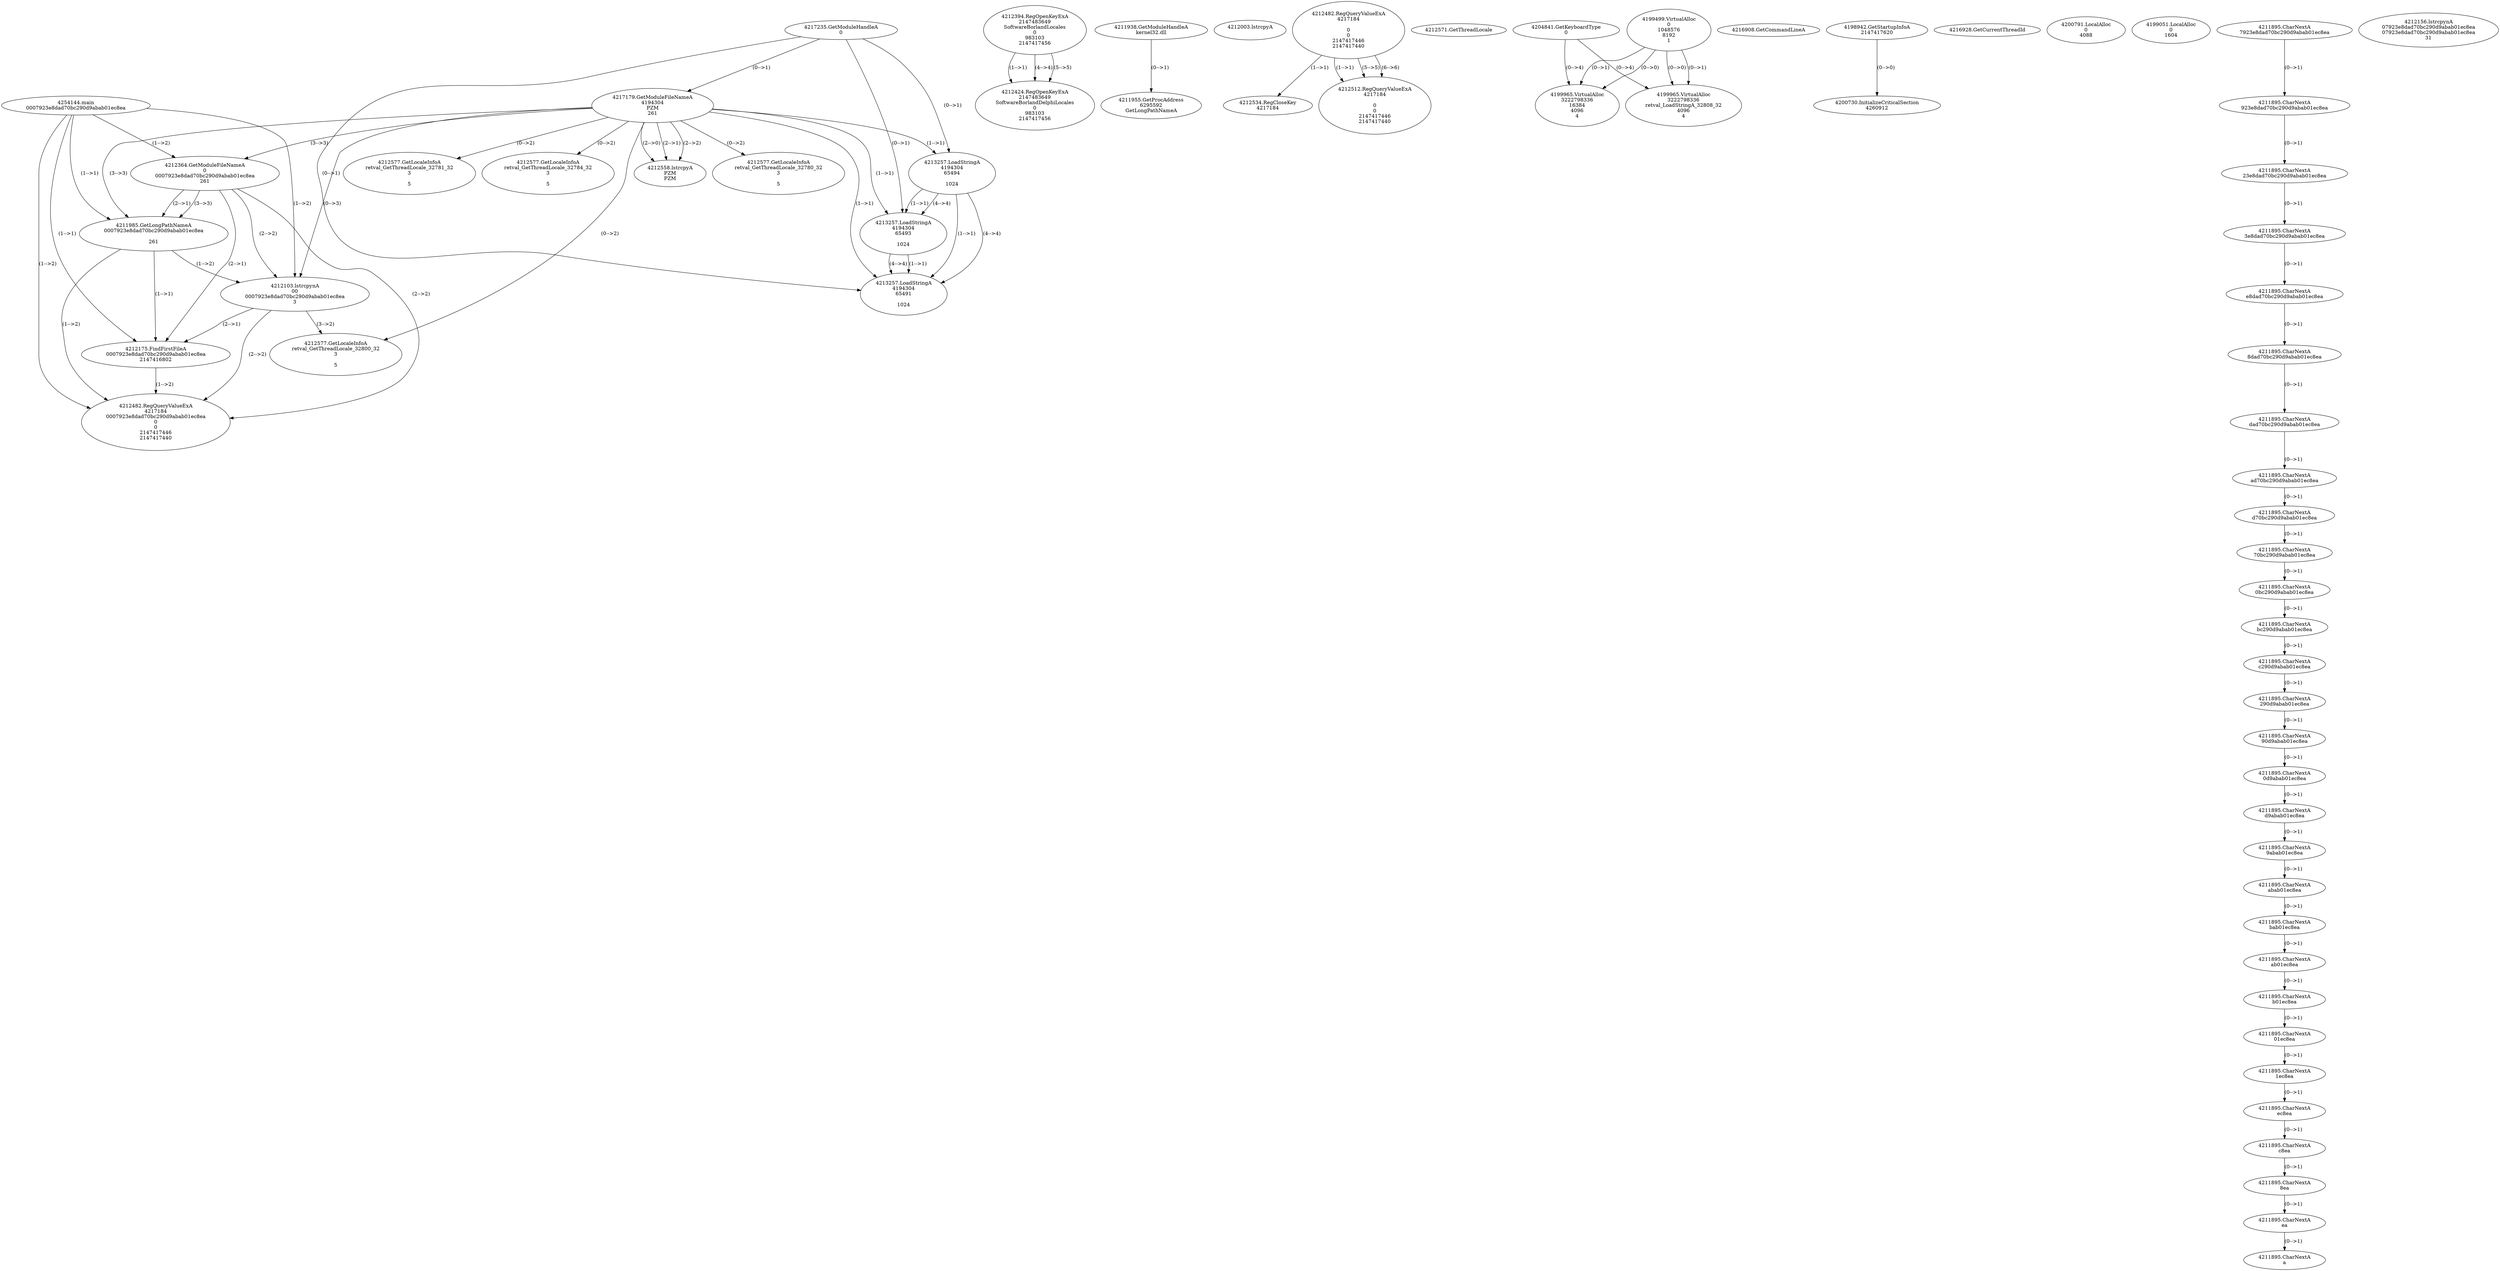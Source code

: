 // Global SCDG with merge call
digraph {
	0 [label="4254144.main
0007923e8dad70bc290d9abab01ec8ea"]
	1 [label="4217235.GetModuleHandleA
0"]
	2 [label="4217179.GetModuleFileNameA
4194304
PZM
261"]
	1 -> 2 [label="(0-->1)"]
	3 [label="4212364.GetModuleFileNameA
0
0007923e8dad70bc290d9abab01ec8ea
261"]
	0 -> 3 [label="(1-->2)"]
	2 -> 3 [label="(3-->3)"]
	4 [label="4212394.RegOpenKeyExA
2147483649
Software\Borland\Locales
0
983103
2147417456"]
	5 [label="4211938.GetModuleHandleA
kernel32.dll"]
	6 [label="4211955.GetProcAddress
6295592
GetLongPathNameA"]
	5 -> 6 [label="(0-->1)"]
	7 [label="4211985.GetLongPathNameA
0007923e8dad70bc290d9abab01ec8ea

261"]
	0 -> 7 [label="(1-->1)"]
	3 -> 7 [label="(2-->1)"]
	2 -> 7 [label="(3-->3)"]
	3 -> 7 [label="(3-->3)"]
	8 [label="4212003.lstrcpyA

"]
	9 [label="4212482.RegQueryValueExA
4217184

0
0
2147417446
2147417440"]
	10 [label="4212534.RegCloseKey
4217184"]
	9 -> 10 [label="(1-->1)"]
	11 [label="4212558.lstrcpyA
PZM
PZM"]
	2 -> 11 [label="(2-->1)"]
	2 -> 11 [label="(2-->2)"]
	2 -> 11 [label="(2-->0)"]
	12 [label="4212571.GetThreadLocale
"]
	13 [label="4212577.GetLocaleInfoA
retval_GetThreadLocale_32780_32
3

5"]
	2 -> 13 [label="(0-->2)"]
	14 [label="4204841.GetKeyboardType
0"]
	15 [label="4216908.GetCommandLineA
"]
	16 [label="4198942.GetStartupInfoA
2147417620"]
	17 [label="4216928.GetCurrentThreadId
"]
	18 [label="4213257.LoadStringA
4194304
65494

1024"]
	1 -> 18 [label="(0-->1)"]
	2 -> 18 [label="(1-->1)"]
	19 [label="4213257.LoadStringA
4194304
65493

1024"]
	1 -> 19 [label="(0-->1)"]
	2 -> 19 [label="(1-->1)"]
	18 -> 19 [label="(1-->1)"]
	18 -> 19 [label="(4-->4)"]
	20 [label="4200730.InitializeCriticalSection
4260912"]
	16 -> 20 [label="(0-->0)"]
	21 [label="4200791.LocalAlloc
0
4088"]
	22 [label="4199499.VirtualAlloc
0
1048576
8192
1"]
	23 [label="4199051.LocalAlloc
0
1604"]
	24 [label="4199965.VirtualAlloc
3222798336
retval_LoadStringA_32808_32
4096
4"]
	22 -> 24 [label="(0-->1)"]
	14 -> 24 [label="(0-->4)"]
	22 -> 24 [label="(0-->0)"]
	25 [label="4212512.RegQueryValueExA
4217184

0
0
2147417446
2147417440"]
	9 -> 25 [label="(1-->1)"]
	9 -> 25 [label="(5-->5)"]
	9 -> 25 [label="(6-->6)"]
	26 [label="4212577.GetLocaleInfoA
retval_GetThreadLocale_32781_32
3

5"]
	2 -> 26 [label="(0-->2)"]
	27 [label="4212424.RegOpenKeyExA
2147483649
Software\Borland\Delphi\Locales
0
983103
2147417456"]
	4 -> 27 [label="(1-->1)"]
	4 -> 27 [label="(4-->4)"]
	4 -> 27 [label="(5-->5)"]
	28 [label="4212577.GetLocaleInfoA
retval_GetThreadLocale_32784_32
3

5"]
	2 -> 28 [label="(0-->2)"]
	29 [label="4212103.lstrcpynA
00
0007923e8dad70bc290d9abab01ec8ea
3"]
	0 -> 29 [label="(1-->2)"]
	3 -> 29 [label="(2-->2)"]
	7 -> 29 [label="(1-->2)"]
	2 -> 29 [label="(0-->3)"]
	30 [label="4211895.CharNextA
7923e8dad70bc290d9abab01ec8ea"]
	31 [label="4211895.CharNextA
923e8dad70bc290d9abab01ec8ea"]
	30 -> 31 [label="(0-->1)"]
	32 [label="4211895.CharNextA
23e8dad70bc290d9abab01ec8ea"]
	31 -> 32 [label="(0-->1)"]
	33 [label="4211895.CharNextA
3e8dad70bc290d9abab01ec8ea"]
	32 -> 33 [label="(0-->1)"]
	34 [label="4211895.CharNextA
e8dad70bc290d9abab01ec8ea"]
	33 -> 34 [label="(0-->1)"]
	35 [label="4211895.CharNextA
8dad70bc290d9abab01ec8ea"]
	34 -> 35 [label="(0-->1)"]
	36 [label="4211895.CharNextA
dad70bc290d9abab01ec8ea"]
	35 -> 36 [label="(0-->1)"]
	37 [label="4211895.CharNextA
ad70bc290d9abab01ec8ea"]
	36 -> 37 [label="(0-->1)"]
	38 [label="4211895.CharNextA
d70bc290d9abab01ec8ea"]
	37 -> 38 [label="(0-->1)"]
	39 [label="4211895.CharNextA
70bc290d9abab01ec8ea"]
	38 -> 39 [label="(0-->1)"]
	40 [label="4211895.CharNextA
0bc290d9abab01ec8ea"]
	39 -> 40 [label="(0-->1)"]
	41 [label="4211895.CharNextA
bc290d9abab01ec8ea"]
	40 -> 41 [label="(0-->1)"]
	42 [label="4211895.CharNextA
c290d9abab01ec8ea"]
	41 -> 42 [label="(0-->1)"]
	43 [label="4211895.CharNextA
290d9abab01ec8ea"]
	42 -> 43 [label="(0-->1)"]
	44 [label="4211895.CharNextA
90d9abab01ec8ea"]
	43 -> 44 [label="(0-->1)"]
	45 [label="4211895.CharNextA
0d9abab01ec8ea"]
	44 -> 45 [label="(0-->1)"]
	46 [label="4211895.CharNextA
d9abab01ec8ea"]
	45 -> 46 [label="(0-->1)"]
	47 [label="4211895.CharNextA
9abab01ec8ea"]
	46 -> 47 [label="(0-->1)"]
	48 [label="4211895.CharNextA
abab01ec8ea"]
	47 -> 48 [label="(0-->1)"]
	49 [label="4211895.CharNextA
bab01ec8ea"]
	48 -> 49 [label="(0-->1)"]
	50 [label="4211895.CharNextA
ab01ec8ea"]
	49 -> 50 [label="(0-->1)"]
	51 [label="4211895.CharNextA
b01ec8ea"]
	50 -> 51 [label="(0-->1)"]
	52 [label="4211895.CharNextA
01ec8ea"]
	51 -> 52 [label="(0-->1)"]
	53 [label="4211895.CharNextA
1ec8ea"]
	52 -> 53 [label="(0-->1)"]
	54 [label="4211895.CharNextA
ec8ea"]
	53 -> 54 [label="(0-->1)"]
	55 [label="4211895.CharNextA
c8ea"]
	54 -> 55 [label="(0-->1)"]
	56 [label="4211895.CharNextA
8ea"]
	55 -> 56 [label="(0-->1)"]
	57 [label="4211895.CharNextA
ea"]
	56 -> 57 [label="(0-->1)"]
	58 [label="4211895.CharNextA
a"]
	57 -> 58 [label="(0-->1)"]
	59 [label="4212156.lstrcpynA
07923e8dad70bc290d9abab01ec8ea
07923e8dad70bc290d9abab01ec8ea
31"]
	60 [label="4212175.FindFirstFileA
0007923e8dad70bc290d9abab01ec8ea
2147416802"]
	0 -> 60 [label="(1-->1)"]
	3 -> 60 [label="(2-->1)"]
	7 -> 60 [label="(1-->1)"]
	29 -> 60 [label="(2-->1)"]
	61 [label="4212482.RegQueryValueExA
4217184
0007923e8dad70bc290d9abab01ec8ea
0
0
2147417446
2147417440"]
	0 -> 61 [label="(1-->2)"]
	3 -> 61 [label="(2-->2)"]
	7 -> 61 [label="(1-->2)"]
	29 -> 61 [label="(2-->2)"]
	60 -> 61 [label="(1-->2)"]
	62 [label="4212577.GetLocaleInfoA
retval_GetThreadLocale_32800_32
3

5"]
	2 -> 62 [label="(0-->2)"]
	29 -> 62 [label="(3-->2)"]
	63 [label="4213257.LoadStringA
4194304
65491

1024"]
	1 -> 63 [label="(0-->1)"]
	2 -> 63 [label="(1-->1)"]
	18 -> 63 [label="(1-->1)"]
	19 -> 63 [label="(1-->1)"]
	18 -> 63 [label="(4-->4)"]
	19 -> 63 [label="(4-->4)"]
	64 [label="4199965.VirtualAlloc
3222798336
16384
4096
4"]
	22 -> 64 [label="(0-->1)"]
	14 -> 64 [label="(0-->4)"]
	22 -> 64 [label="(0-->0)"]
}
